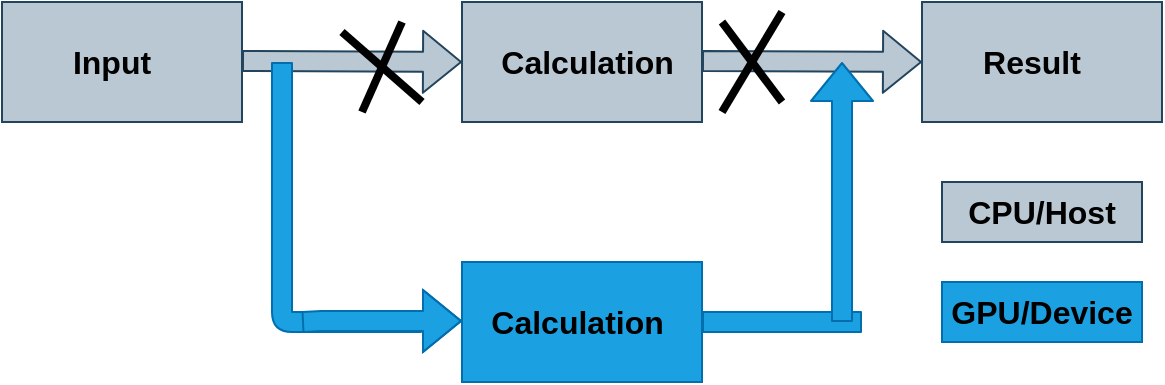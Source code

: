 <mxfile version="14.6.6" type="device"><diagram id="GqOb_Ip1nl8T7v68HHl0" name="Page-1"><mxGraphModel dx="931" dy="706" grid="1" gridSize="10" guides="1" tooltips="1" connect="1" arrows="1" fold="1" page="1" pageScale="1" pageWidth="850" pageHeight="1100" math="0" shadow="0"><root><mxCell id="0"/><mxCell id="1" parent="0"/><mxCell id="ODNmWY_2KGjKiEptlSMA-1" value="" style="rounded=0;whiteSpace=wrap;html=1;fillColor=#bac8d3;strokeColor=#23445d;" vertex="1" parent="1"><mxGeometry x="110" y="200" width="120" height="60" as="geometry"/></mxCell><mxCell id="ODNmWY_2KGjKiEptlSMA-2" value="" style="shape=flexArrow;endArrow=classic;html=1;labelBackgroundColor=#000000;shadow=0;fillColor=#bac8d3;strokeColor=#23445d;" edge="1" parent="1"><mxGeometry width="50" height="50" relative="1" as="geometry"><mxPoint x="230" y="229.5" as="sourcePoint"/><mxPoint x="340" y="230" as="targetPoint"/></mxGeometry></mxCell><mxCell id="ODNmWY_2KGjKiEptlSMA-3" value="" style="rounded=0;whiteSpace=wrap;html=1;fillColor=#bac8d3;strokeColor=#23445d;" vertex="1" parent="1"><mxGeometry x="570" y="200" width="120" height="60" as="geometry"/></mxCell><mxCell id="ODNmWY_2KGjKiEptlSMA-4" value="" style="shape=flexArrow;endArrow=classic;html=1;fillColor=#bac8d3;strokeColor=#23445d;" edge="1" parent="1"><mxGeometry width="50" height="50" relative="1" as="geometry"><mxPoint x="460" y="229.5" as="sourcePoint"/><mxPoint x="570" y="230" as="targetPoint"/></mxGeometry></mxCell><mxCell id="ODNmWY_2KGjKiEptlSMA-5" value="" style="rounded=0;whiteSpace=wrap;html=1;fillColor=#bac8d3;strokeColor=#23445d;" vertex="1" parent="1"><mxGeometry x="340" y="200" width="120" height="60" as="geometry"/></mxCell><mxCell id="ODNmWY_2KGjKiEptlSMA-7" value="Input" style="text;html=1;strokeColor=none;fillColor=none;align=center;verticalAlign=middle;whiteSpace=wrap;rounded=0;fontSize=16;fontStyle=1" vertex="1" parent="1"><mxGeometry x="110" y="205" width="110" height="50" as="geometry"/></mxCell><mxCell id="ODNmWY_2KGjKiEptlSMA-8" value="Result" style="text;html=1;strokeColor=none;fillColor=none;align=center;verticalAlign=middle;whiteSpace=wrap;rounded=0;fontSize=16;fontStyle=1" vertex="1" parent="1"><mxGeometry x="600" y="220" width="50" height="20" as="geometry"/></mxCell><mxCell id="ODNmWY_2KGjKiEptlSMA-9" value="&lt;b&gt;Calculation&amp;nbsp;&lt;/b&gt;" style="text;html=1;strokeColor=none;fillColor=none;align=center;verticalAlign=middle;whiteSpace=wrap;rounded=0;fontSize=16;" vertex="1" parent="1"><mxGeometry x="385" y="220" width="40" height="20" as="geometry"/></mxCell><mxCell id="ODNmWY_2KGjKiEptlSMA-11" value="" style="rounded=0;whiteSpace=wrap;html=1;fillColor=#1ba1e2;strokeColor=#006EAF;fontColor=#ffffff;" vertex="1" parent="1"><mxGeometry x="340" y="330" width="120" height="60" as="geometry"/></mxCell><mxCell id="ODNmWY_2KGjKiEptlSMA-12" value="&lt;b&gt;Calculation&amp;nbsp;&lt;/b&gt;" style="text;html=1;strokeColor=none;fillColor=none;align=center;verticalAlign=middle;whiteSpace=wrap;rounded=0;fontSize=16;" vertex="1" parent="1"><mxGeometry x="380" y="350" width="40" height="20" as="geometry"/></mxCell><mxCell id="ODNmWY_2KGjKiEptlSMA-13" value="" style="endArrow=none;html=1;shadow=0;labelBackgroundColor=#000000;fontSize=16;strokeColor=#006EAF;exitX=1;exitY=0.5;exitDx=0;exitDy=0;shape=flexArrow;fillColor=#1ba1e2;" edge="1" parent="1" source="ODNmWY_2KGjKiEptlSMA-11"><mxGeometry width="50" height="50" relative="1" as="geometry"><mxPoint x="460" y="370" as="sourcePoint"/><mxPoint x="540" y="360" as="targetPoint"/></mxGeometry></mxCell><mxCell id="ODNmWY_2KGjKiEptlSMA-14" value="" style="shape=flexArrow;endArrow=classic;html=1;shadow=0;labelBackgroundColor=#000000;fontSize=16;strokeColor=#006EAF;fillColor=#1ba1e2;" edge="1" parent="1"><mxGeometry width="50" height="50" relative="1" as="geometry"><mxPoint x="530" y="360" as="sourcePoint"/><mxPoint x="530" y="230" as="targetPoint"/></mxGeometry></mxCell><mxCell id="ODNmWY_2KGjKiEptlSMA-15" value="" style="endArrow=none;html=1;shadow=0;labelBackgroundColor=#000000;fontSize=16;strokeColor=#000000;fillColor=#ffffff;strokeWidth=4;" edge="1" parent="1"><mxGeometry width="50" height="50" relative="1" as="geometry"><mxPoint x="470" y="255" as="sourcePoint"/><mxPoint x="500" y="205" as="targetPoint"/></mxGeometry></mxCell><mxCell id="ODNmWY_2KGjKiEptlSMA-16" value="" style="endArrow=none;html=1;shadow=0;labelBackgroundColor=#000000;fontSize=16;strokeColor=#000000;fillColor=#ffffff;strokeWidth=4;" edge="1" parent="1"><mxGeometry width="50" height="50" relative="1" as="geometry"><mxPoint x="290" y="255" as="sourcePoint"/><mxPoint x="310" y="210" as="targetPoint"/></mxGeometry></mxCell><mxCell id="ODNmWY_2KGjKiEptlSMA-17" value="" style="endArrow=none;html=1;shadow=0;labelBackgroundColor=#000000;fontSize=16;strokeColor=#000000;fillColor=#ffffff;strokeWidth=4;" edge="1" parent="1"><mxGeometry width="50" height="50" relative="1" as="geometry"><mxPoint x="320" y="250" as="sourcePoint"/><mxPoint x="280" y="215" as="targetPoint"/></mxGeometry></mxCell><mxCell id="ODNmWY_2KGjKiEptlSMA-18" value="" style="endArrow=none;html=1;shadow=0;labelBackgroundColor=#000000;fontSize=16;strokeColor=#000000;fillColor=#ffffff;strokeWidth=4;" edge="1" parent="1"><mxGeometry width="50" height="50" relative="1" as="geometry"><mxPoint x="470" y="210" as="sourcePoint"/><mxPoint x="500" y="250" as="targetPoint"/></mxGeometry></mxCell><mxCell id="ODNmWY_2KGjKiEptlSMA-20" value="" style="endArrow=none;html=1;shadow=0;labelBackgroundColor=#000000;fontSize=16;strokeColor=#006EAF;shape=flexArrow;fillColor=#1ba1e2;" edge="1" parent="1"><mxGeometry width="50" height="50" relative="1" as="geometry"><mxPoint x="320" y="360" as="sourcePoint"/><mxPoint x="250" y="230" as="targetPoint"/><Array as="points"><mxPoint x="250" y="360"/><mxPoint x="250" y="280"/></Array></mxGeometry></mxCell><mxCell id="ODNmWY_2KGjKiEptlSMA-21" value="" style="shape=flexArrow;endArrow=classic;html=1;shadow=0;labelBackgroundColor=#000000;fontSize=16;strokeColor=#006EAF;fillColor=#1ba1e2;" edge="1" parent="1"><mxGeometry width="50" height="50" relative="1" as="geometry"><mxPoint x="260" y="360" as="sourcePoint"/><mxPoint x="340" y="359.5" as="targetPoint"/><Array as="points"><mxPoint x="270" y="359.5"/></Array></mxGeometry></mxCell><mxCell id="ODNmWY_2KGjKiEptlSMA-22" value="" style="rounded=0;whiteSpace=wrap;html=1;fontSize=16;fillColor=#1ba1e2;strokeColor=#006EAF;fontColor=#ffffff;" vertex="1" parent="1"><mxGeometry x="580" y="340" width="100" height="30" as="geometry"/></mxCell><mxCell id="ODNmWY_2KGjKiEptlSMA-24" value="GPU/Device" style="text;html=1;strokeColor=none;fillColor=none;align=center;verticalAlign=middle;whiteSpace=wrap;rounded=0;fontSize=16;fontStyle=1" vertex="1" parent="1"><mxGeometry x="595" y="340" width="70" height="30" as="geometry"/></mxCell><mxCell id="ODNmWY_2KGjKiEptlSMA-28" value="" style="rounded=0;whiteSpace=wrap;html=1;fillColor=#bac8d3;strokeColor=#23445d;" vertex="1" parent="1"><mxGeometry x="580" y="290" width="100" height="30" as="geometry"/></mxCell><mxCell id="ODNmWY_2KGjKiEptlSMA-29" value="&lt;b&gt;CPU/Host&lt;/b&gt;" style="text;html=1;strokeColor=none;fillColor=none;align=center;verticalAlign=middle;whiteSpace=wrap;rounded=0;fontSize=16;" vertex="1" parent="1"><mxGeometry x="610" y="295" width="40" height="20" as="geometry"/></mxCell></root></mxGraphModel></diagram></mxfile>